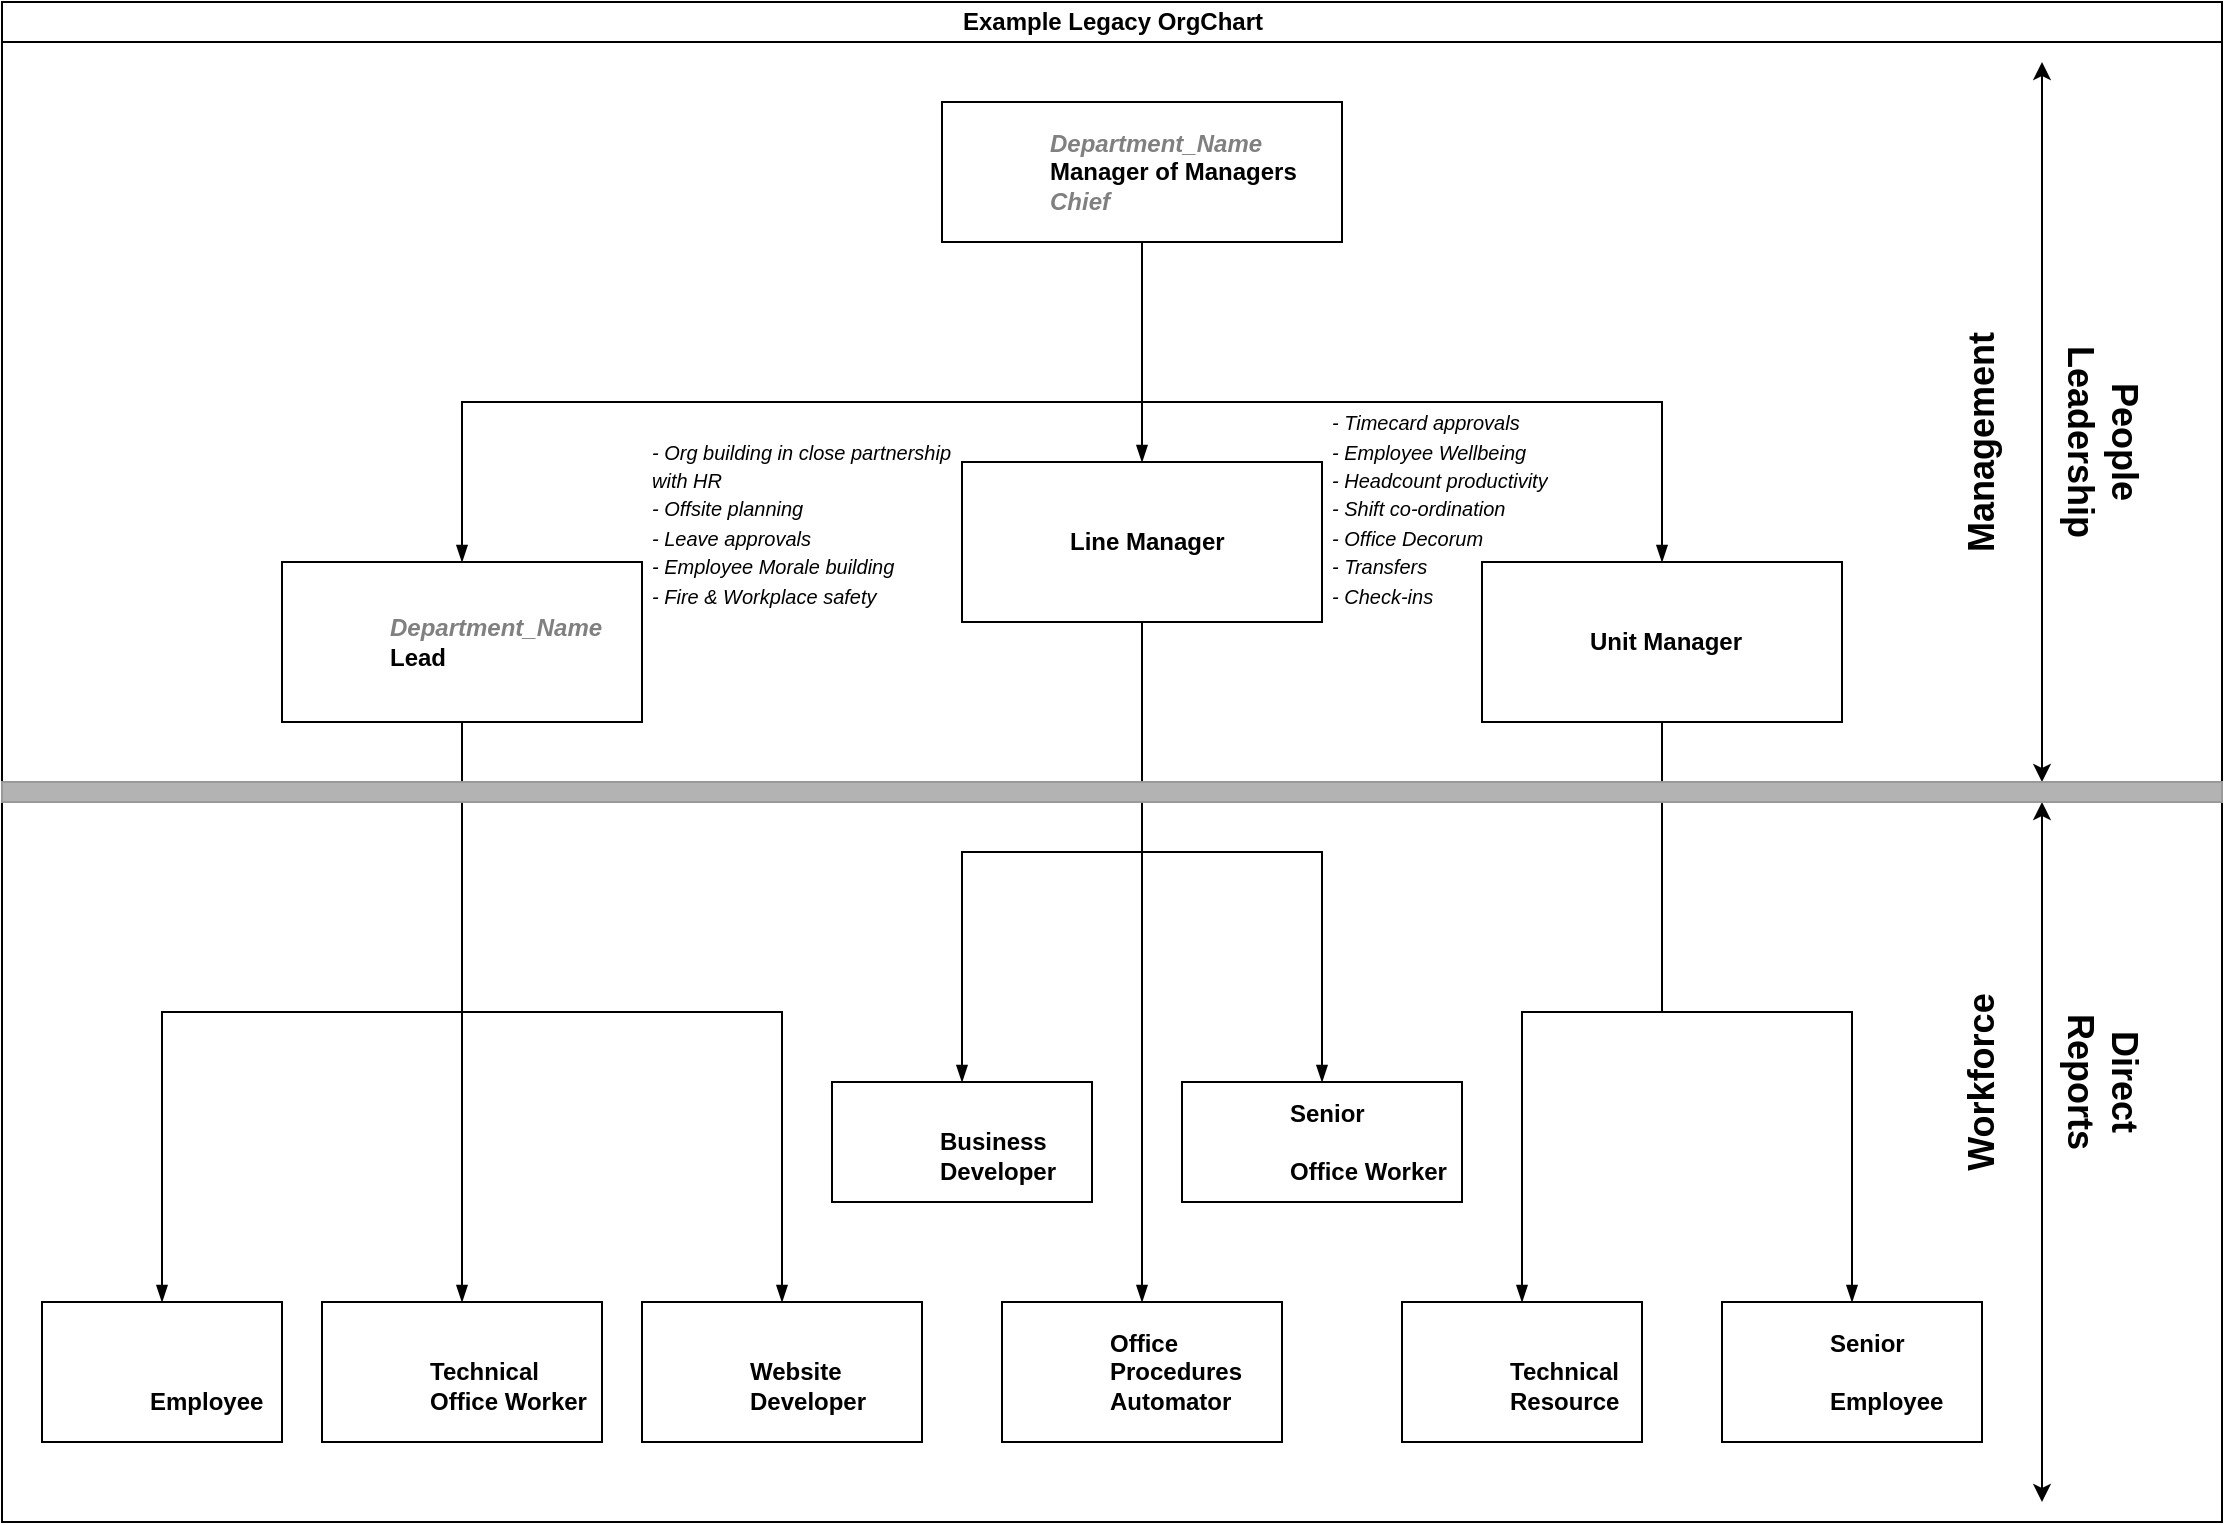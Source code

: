 <mxfile version="20.7.4" type="device"><diagram id="prtHgNgQTEPvFCAcTncT" name="Page-1"><mxGraphModel dx="1434" dy="838" grid="1" gridSize="10" guides="1" tooltips="1" connect="1" arrows="1" fold="1" page="1" pageScale="1" pageWidth="1169" pageHeight="827" math="0" shadow="0"><root><mxCell id="0"/><mxCell id="1" parent="0"/><mxCell id="dNxyNK7c78bLwvsdeMH5-11" value="Example Legacy OrgChart" style="swimlane;html=1;startSize=20;horizontal=1;containerType=tree;glass=0;direction=east;" parent="1" vertex="1"><mxGeometry x="40" y="40" width="1110" height="760" as="geometry"/></mxCell><UserObject label="&lt;i style=&quot;color: gray&quot;&gt;%dept_name%&lt;br&gt;&lt;/i&gt;%role%&lt;br&gt;&lt;i style=&quot;border-color: var(--border-color); color: gray;&quot;&gt;%alias%&lt;/i&gt;&lt;i style=&quot;color: gray&quot;&gt;&lt;br&gt;&lt;/i&gt;" placeholders="1" dept_name="Department_Name" role="Manager of Managers" alias="Chief" id="dNxyNK7c78bLwvsdeMH5-12"><mxCell style="label;image=https://cdn3.iconfinder.com/data/icons/user-avatars-1/512/users-10-3-128.png;whiteSpace=wrap;html=1;rounded=0;glass=0;treeMoving=1;treeFolding=1;" parent="dNxyNK7c78bLwvsdeMH5-11" vertex="1"><mxGeometry x="470" y="50" width="200" height="70" as="geometry"/></mxCell></UserObject><mxCell id="dNxyNK7c78bLwvsdeMH5-13" value="" style="endArrow=blockThin;endFill=1;fontSize=11;edgeStyle=elbowEdgeStyle;elbow=vertical;rounded=0;" parent="dNxyNK7c78bLwvsdeMH5-11" source="dNxyNK7c78bLwvsdeMH5-12" target="dNxyNK7c78bLwvsdeMH5-14" edge="1"><mxGeometry relative="1" as="geometry"/></mxCell><UserObject label="%role%" placeholders="1" role="Unit Manager" id="dNxyNK7c78bLwvsdeMH5-14"><mxCell style="label;image=https://cdn3.iconfinder.com/data/icons/user-avatars-1/512/users-9-2-128.png;whiteSpace=wrap;html=1;rounded=0;glass=0;treeFolding=1;treeMoving=1;" parent="dNxyNK7c78bLwvsdeMH5-11" vertex="1"><mxGeometry x="740" y="280" width="180" height="80" as="geometry"/></mxCell></UserObject><mxCell id="dNxyNK7c78bLwvsdeMH5-15" value="" style="endArrow=blockThin;endFill=1;fontSize=11;edgeStyle=elbowEdgeStyle;elbow=vertical;rounded=0;" parent="dNxyNK7c78bLwvsdeMH5-11" source="dNxyNK7c78bLwvsdeMH5-12" target="zjT_MDOcb-2LyVWN6Ogk-2" edge="1"><mxGeometry relative="1" as="geometry"/></mxCell><mxCell id="dNxyNK7c78bLwvsdeMH5-17" value="" style="endArrow=blockThin;endFill=1;fontSize=11;edgeStyle=elbowEdgeStyle;elbow=vertical;rounded=0;" parent="dNxyNK7c78bLwvsdeMH5-11" source="dNxyNK7c78bLwvsdeMH5-12" target="dNxyNK7c78bLwvsdeMH5-18" edge="1"><mxGeometry relative="1" as="geometry"/></mxCell><UserObject label="&lt;i style=&quot;border-color: var(--border-color); color: gray;&quot;&gt;%dept_name%&lt;/i&gt;&lt;br&gt;%role%" placeholders="1" role="Lead" dept_name="Department_Name" id="dNxyNK7c78bLwvsdeMH5-18"><mxCell style="label;image=https://cdn3.iconfinder.com/data/icons/user-avatars-1/512/users-3-128.png;whiteSpace=wrap;html=1;rounded=0;glass=0;" parent="dNxyNK7c78bLwvsdeMH5-11" vertex="1"><mxGeometry x="140" y="280" width="180" height="80" as="geometry"/></mxCell></UserObject><UserObject label="%role%" placeholders="1" role="Line Manager" id="zjT_MDOcb-2LyVWN6Ogk-2"><mxCell style="label;image=https://cdn3.iconfinder.com/data/icons/user-avatars-1/512/users-15-128.png;whiteSpace=wrap;html=1;rounded=0;glass=0;treeFolding=1;treeMoving=1;" parent="dNxyNK7c78bLwvsdeMH5-11" vertex="1"><mxGeometry x="480" y="230" width="180" height="80" as="geometry"/></mxCell></UserObject><mxCell id="zjT_MDOcb-2LyVWN6Ogk-7" value="" style="endArrow=blockThin;endFill=1;fontSize=11;edgeStyle=elbowEdgeStyle;elbow=vertical;rounded=0;" parent="dNxyNK7c78bLwvsdeMH5-11" source="dNxyNK7c78bLwvsdeMH5-14" target="zjT_MDOcb-2LyVWN6Ogk-8" edge="1"><mxGeometry relative="1" as="geometry"><mxPoint x="390" y="200" as="sourcePoint"/></mxGeometry></mxCell><UserObject label="%seniority%&lt;br style=&quot;border-color: var(--border-color);&quot;&gt;%type%&lt;br style=&quot;border-color: var(--border-color);&quot;&gt;%role%" placeholders="1" seniority="Senior" type="" role="Employee" id="zjT_MDOcb-2LyVWN6Ogk-8"><mxCell style="label;image=https://cdn3.iconfinder.com/data/icons/user-avatars-1/512/users-3-128.png;whiteSpace=wrap;html=1;rounded=0;glass=0;treeFolding=1;treeMoving=1;" parent="dNxyNK7c78bLwvsdeMH5-11" vertex="1"><mxGeometry x="860" y="650" width="130" height="70" as="geometry"/></mxCell></UserObject><mxCell id="zjT_MDOcb-2LyVWN6Ogk-9" value="" style="endArrow=blockThin;endFill=1;fontSize=11;edgeStyle=elbowEdgeStyle;elbow=vertical;rounded=0;" parent="dNxyNK7c78bLwvsdeMH5-11" source="dNxyNK7c78bLwvsdeMH5-14" target="zjT_MDOcb-2LyVWN6Ogk-10" edge="1"><mxGeometry relative="1" as="geometry"><mxPoint x="390" y="200" as="sourcePoint"/></mxGeometry></mxCell><UserObject label="%seniority%&lt;br style=&quot;border-color: var(--border-color);&quot;&gt;%type%&lt;br style=&quot;border-color: var(--border-color);&quot;&gt;%role%" placeholders="1" seniority="" type="Technical" role="Resource" id="zjT_MDOcb-2LyVWN6Ogk-10"><mxCell style="label;image=https://cdn3.iconfinder.com/data/icons/user-avatars-1/512/users-2-128.png;whiteSpace=wrap;html=1;rounded=0;glass=0;treeFolding=1;treeMoving=1;" parent="dNxyNK7c78bLwvsdeMH5-11" vertex="1"><mxGeometry x="700" y="650" width="120" height="70" as="geometry"/></mxCell></UserObject><mxCell id="zjT_MDOcb-2LyVWN6Ogk-13" value="" style="endArrow=blockThin;endFill=1;fontSize=11;edgeStyle=elbowEdgeStyle;elbow=vertical;rounded=0;" parent="dNxyNK7c78bLwvsdeMH5-11" source="dNxyNK7c78bLwvsdeMH5-18" target="zjT_MDOcb-2LyVWN6Ogk-14" edge="1"><mxGeometry relative="1" as="geometry"><mxPoint x="600" y="160" as="sourcePoint"/></mxGeometry></mxCell><UserObject label="%seniority%&lt;br style=&quot;border-color: var(--border-color);&quot;&gt;%type%&lt;br style=&quot;border-color: var(--border-color);&quot;&gt;%role%" placeholders="1" role="Employee" dept_name="Department_Name" seniority="" type="" id="zjT_MDOcb-2LyVWN6Ogk-14"><mxCell style="label;image=https://cdn3.iconfinder.com/data/icons/user-avatars-1/512/users-4-128.png;whiteSpace=wrap;html=1;rounded=0;glass=0;" parent="dNxyNK7c78bLwvsdeMH5-11" vertex="1"><mxGeometry x="20" y="650" width="120" height="70" as="geometry"/></mxCell></UserObject><mxCell id="zjT_MDOcb-2LyVWN6Ogk-15" value="" style="endArrow=blockThin;endFill=1;fontSize=11;edgeStyle=elbowEdgeStyle;elbow=vertical;rounded=0;" parent="dNxyNK7c78bLwvsdeMH5-11" source="dNxyNK7c78bLwvsdeMH5-18" target="zjT_MDOcb-2LyVWN6Ogk-16" edge="1"><mxGeometry relative="1" as="geometry"><mxPoint x="600" y="160" as="sourcePoint"/></mxGeometry></mxCell><UserObject label="%seniority%&lt;br style=&quot;border-color: var(--border-color);&quot;&gt;%type%&lt;br style=&quot;border-color: var(--border-color);&quot;&gt;%role%" placeholders="1" role="Developer" dept_name="Department_Name" seniority="" type="Website" id="zjT_MDOcb-2LyVWN6Ogk-16"><mxCell style="label;image=https://cdn3.iconfinder.com/data/icons/user-avatars-1/512/users-10-3-128.png;whiteSpace=wrap;html=1;rounded=0;glass=0;" parent="dNxyNK7c78bLwvsdeMH5-11" vertex="1"><mxGeometry x="320" y="650" width="140" height="70" as="geometry"/></mxCell></UserObject><mxCell id="zjT_MDOcb-2LyVWN6Ogk-19" value="" style="endArrow=blockThin;endFill=1;fontSize=11;edgeStyle=elbowEdgeStyle;elbow=vertical;rounded=0;" parent="dNxyNK7c78bLwvsdeMH5-11" source="zjT_MDOcb-2LyVWN6Ogk-2" target="zjT_MDOcb-2LyVWN6Ogk-20" edge="1"><mxGeometry relative="1" as="geometry"><mxPoint x="600" y="160" as="sourcePoint"/></mxGeometry></mxCell><UserObject label="%seniority%&lt;br style=&quot;border-color: var(--border-color);&quot;&gt;%type%&lt;br style=&quot;border-color: var(--border-color);&quot;&gt;%role%" placeholders="1" role="Developer" seniority="" type="Business" id="zjT_MDOcb-2LyVWN6Ogk-20"><mxCell style="label;image=https://cdn3.iconfinder.com/data/icons/user-avatars-1/512/users-4-128.png;whiteSpace=wrap;html=1;rounded=0;glass=0;treeFolding=1;treeMoving=1;" parent="dNxyNK7c78bLwvsdeMH5-11" vertex="1"><mxGeometry x="415" y="540" width="130" height="60" as="geometry"/></mxCell></UserObject><mxCell id="zjT_MDOcb-2LyVWN6Ogk-23" value="" style="endArrow=blockThin;endFill=1;fontSize=11;edgeStyle=elbowEdgeStyle;elbow=vertical;rounded=0;" parent="dNxyNK7c78bLwvsdeMH5-11" source="dNxyNK7c78bLwvsdeMH5-18" target="zjT_MDOcb-2LyVWN6Ogk-24" edge="1"><mxGeometry relative="1" as="geometry"><mxPoint x="600" y="160" as="sourcePoint"/></mxGeometry></mxCell><UserObject label="%seniority%&lt;br&gt;%type%&lt;br&gt;%role%" placeholders="1" role="Office Worker" dept_name="Department_Name" seniority="" type="Technical" id="zjT_MDOcb-2LyVWN6Ogk-24"><mxCell style="label;image=https://cdn3.iconfinder.com/data/icons/user-avatars-1/512/users-15-128.png;whiteSpace=wrap;html=1;rounded=0;glass=0;" parent="dNxyNK7c78bLwvsdeMH5-11" vertex="1"><mxGeometry x="160" y="650" width="140" height="70" as="geometry"/></mxCell></UserObject><mxCell id="zjT_MDOcb-2LyVWN6Ogk-25" value="" style="endArrow=blockThin;endFill=1;fontSize=11;edgeStyle=elbowEdgeStyle;elbow=vertical;rounded=0;" parent="dNxyNK7c78bLwvsdeMH5-11" source="zjT_MDOcb-2LyVWN6Ogk-2" target="zjT_MDOcb-2LyVWN6Ogk-26" edge="1"><mxGeometry relative="1" as="geometry"><mxPoint x="600" y="160" as="sourcePoint"/></mxGeometry></mxCell><UserObject label="%seniority%&lt;br style=&quot;border-color: var(--border-color);&quot;&gt;%type%&lt;br style=&quot;border-color: var(--border-color);&quot;&gt;%role%" placeholders="1" role="Automator" type="Procedures" seniority="Office" id="zjT_MDOcb-2LyVWN6Ogk-26"><mxCell style="label;image=https://cdn3.iconfinder.com/data/icons/user-avatars-1/512/users-3-128.png;whiteSpace=wrap;html=1;rounded=0;glass=0;treeFolding=1;treeMoving=1;" parent="dNxyNK7c78bLwvsdeMH5-11" vertex="1"><mxGeometry x="500" y="650" width="140" height="70" as="geometry"/></mxCell></UserObject><mxCell id="zjT_MDOcb-2LyVWN6Ogk-27" value="" style="endArrow=blockThin;endFill=1;fontSize=11;edgeStyle=elbowEdgeStyle;elbow=vertical;rounded=0;" parent="dNxyNK7c78bLwvsdeMH5-11" source="zjT_MDOcb-2LyVWN6Ogk-2" target="zjT_MDOcb-2LyVWN6Ogk-28" edge="1"><mxGeometry relative="1" as="geometry"><mxPoint x="610" y="160" as="sourcePoint"/></mxGeometry></mxCell><UserObject label="%seniority%&lt;br style=&quot;border-color: var(--border-color);&quot;&gt;%type%&lt;br style=&quot;border-color: var(--border-color);&quot;&gt;%role%" placeholders="1" role="Office Worker" seniority="Senior" type="" id="zjT_MDOcb-2LyVWN6Ogk-28"><mxCell style="label;image=https://cdn3.iconfinder.com/data/icons/user-avatars-1/512/users-9-2-128.png;whiteSpace=wrap;html=1;rounded=0;glass=0;treeFolding=1;treeMoving=1;" parent="dNxyNK7c78bLwvsdeMH5-11" vertex="1"><mxGeometry x="590" y="540" width="140" height="60" as="geometry"/></mxCell></UserObject><mxCell id="zjT_MDOcb-2LyVWN6Ogk-35" value="" style="endArrow=classic;startArrow=classic;html=1;rounded=0;" parent="dNxyNK7c78bLwvsdeMH5-11" edge="1"><mxGeometry width="50" height="50" relative="1" as="geometry"><mxPoint x="1020" y="390" as="sourcePoint"/><mxPoint x="1020" y="30" as="targetPoint"/></mxGeometry></mxCell><mxCell id="zjT_MDOcb-2LyVWN6Ogk-36" value="" style="endArrow=none;html=1;rounded=0;" parent="dNxyNK7c78bLwvsdeMH5-11" edge="1"><mxGeometry width="50" height="50" relative="1" as="geometry"><mxPoint x="990" y="390" as="sourcePoint"/><mxPoint x="1050" y="390" as="targetPoint"/></mxGeometry></mxCell><mxCell id="zjT_MDOcb-2LyVWN6Ogk-38" value="" style="endArrow=none;html=1;rounded=0;" parent="dNxyNK7c78bLwvsdeMH5-11" edge="1"><mxGeometry width="50" height="50" relative="1" as="geometry"><mxPoint x="990" y="400" as="sourcePoint"/><mxPoint x="1050" y="400" as="targetPoint"/></mxGeometry></mxCell><mxCell id="zjT_MDOcb-2LyVWN6Ogk-39" value="" style="endArrow=classic;startArrow=classic;html=1;rounded=0;" parent="dNxyNK7c78bLwvsdeMH5-11" edge="1"><mxGeometry width="50" height="50" relative="1" as="geometry"><mxPoint x="1020" y="750" as="sourcePoint"/><mxPoint x="1020" y="400" as="targetPoint"/></mxGeometry></mxCell><mxCell id="zjT_MDOcb-2LyVWN6Ogk-40" value="&lt;b&gt;&lt;font style=&quot;&quot;&gt;&lt;font style=&quot;font-size: 18px;&quot;&gt;Management&lt;/font&gt;&lt;br&gt;&lt;/font&gt;&lt;/b&gt;" style="text;html=1;strokeColor=none;fillColor=none;align=center;verticalAlign=middle;whiteSpace=wrap;rounded=0;rotation=270;" parent="dNxyNK7c78bLwvsdeMH5-11" vertex="1"><mxGeometry x="940" y="200" width="100" height="40" as="geometry"/></mxCell><mxCell id="zjT_MDOcb-2LyVWN6Ogk-41" value="&lt;b&gt;&lt;font style=&quot;&quot;&gt;&lt;font style=&quot;font-size: 18px;&quot;&gt;People Leadership&lt;/font&gt;&lt;br&gt;&lt;/font&gt;&lt;/b&gt;" style="text;html=1;strokeColor=none;fillColor=none;align=center;verticalAlign=middle;whiteSpace=wrap;rounded=0;rotation=90;" parent="dNxyNK7c78bLwvsdeMH5-11" vertex="1"><mxGeometry x="1000" y="200" width="100" height="40" as="geometry"/></mxCell><mxCell id="zjT_MDOcb-2LyVWN6Ogk-42" value="&lt;b&gt;&lt;font style=&quot;&quot;&gt;&lt;font style=&quot;font-size: 18px;&quot;&gt;Direct Reports&lt;/font&gt;&lt;br&gt;&lt;/font&gt;&lt;/b&gt;" style="text;html=1;strokeColor=none;fillColor=none;align=center;verticalAlign=middle;whiteSpace=wrap;rounded=0;rotation=90;" parent="dNxyNK7c78bLwvsdeMH5-11" vertex="1"><mxGeometry x="1000" y="520" width="100" height="40" as="geometry"/></mxCell><mxCell id="zjT_MDOcb-2LyVWN6Ogk-44" value="&lt;b&gt;&lt;font style=&quot;&quot;&gt;&lt;font style=&quot;font-size: 18px;&quot;&gt;Workforce&lt;/font&gt;&lt;br&gt;&lt;/font&gt;&lt;/b&gt;" style="text;html=1;strokeColor=none;fillColor=none;align=center;verticalAlign=middle;whiteSpace=wrap;rounded=0;rotation=270;" parent="dNxyNK7c78bLwvsdeMH5-11" vertex="1"><mxGeometry x="940" y="520" width="100" height="40" as="geometry"/></mxCell><mxCell id="zjT_MDOcb-2LyVWN6Ogk-45" value="" style="rounded=0;whiteSpace=wrap;html=1;fontSize=18;fillColor=#B3B3B3;strokeColor=#999999;" parent="dNxyNK7c78bLwvsdeMH5-11" vertex="1"><mxGeometry y="390" width="1110" height="10" as="geometry"/></mxCell><mxCell id="eAgZKTzjG2FC8HeCP9xd-3" value="&lt;i&gt;&lt;font style=&quot;font-size: 10px;&quot;&gt;&lt;b&gt;&lt;br&gt;&lt;br&gt;&lt;/b&gt;&lt;br&gt;&lt;br&gt;- Org building in close partnership with HR&lt;br&gt;- Offsite planning&lt;br&gt;- Leave approvals&lt;br&gt;- Employee Morale building&lt;br&gt;- Fire &amp;amp; Workplace safety&lt;/font&gt;&lt;/i&gt;" style="text;html=1;strokeColor=none;fillColor=none;spacing=5;spacingTop=-20;whiteSpace=wrap;overflow=hidden;rounded=0;" parent="dNxyNK7c78bLwvsdeMH5-11" vertex="1"><mxGeometry x="320" y="170" width="170" height="170" as="geometry"/></mxCell><mxCell id="eAgZKTzjG2FC8HeCP9xd-4" value="&lt;i&gt;&lt;font style=&quot;font-size: 10px;&quot;&gt;&lt;b&gt;&lt;br&gt;&lt;br&gt;&lt;/b&gt;&lt;br&gt;- Timecard approvals&lt;br&gt;- Employee Wellbeing&lt;br&gt;- Headcount productivity&lt;br&gt;- Shift co-ordination&lt;br&gt;- Office Decorum&lt;br&gt;- Transfers&lt;br&gt;- Check-ins&lt;/font&gt;&lt;/i&gt;" style="text;html=1;strokeColor=none;fillColor=none;spacing=5;spacingTop=-20;whiteSpace=wrap;overflow=hidden;rounded=0;" parent="dNxyNK7c78bLwvsdeMH5-11" vertex="1"><mxGeometry x="660" y="170" width="170" height="140" as="geometry"/></mxCell></root></mxGraphModel></diagram></mxfile>